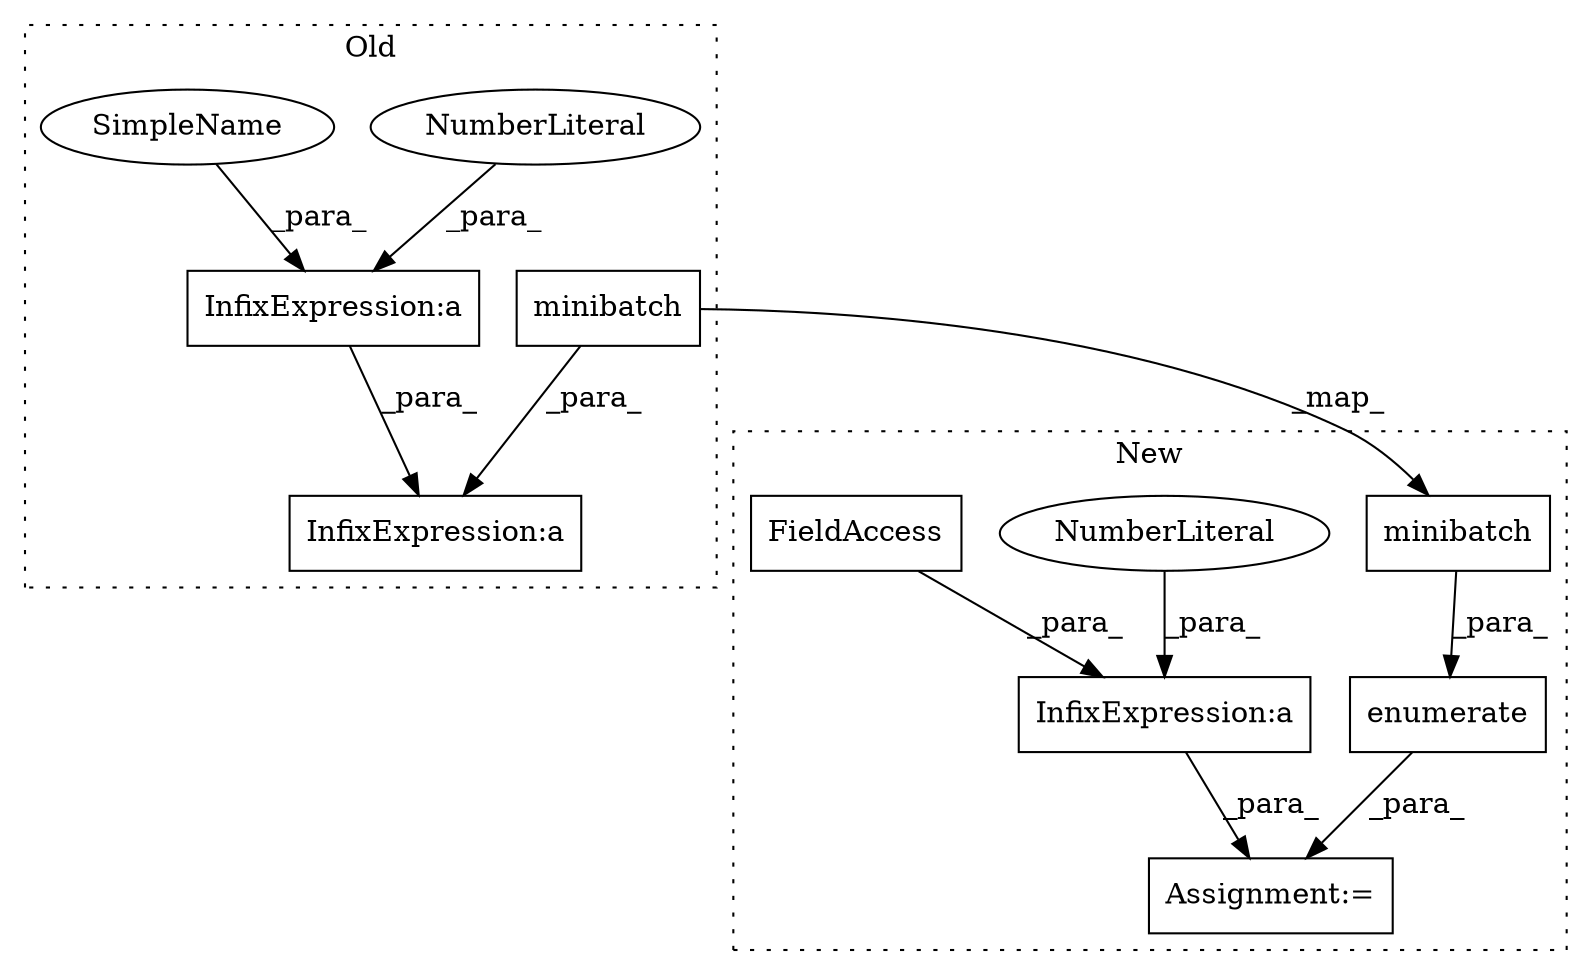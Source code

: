 digraph G {
subgraph cluster0 {
1 [label="minibatch" a="32" s="2927,2985" l="10,1" shape="box"];
3 [label="InfixExpression:a" a="27" s="3779" l="3" shape="box"];
4 [label="InfixExpression:a" a="27" s="3792" l="3" shape="box"];
5 [label="NumberLiteral" a="34" s="3795" l="1" shape="ellipse"];
11 [label="SimpleName" a="42" s="3783" l="9" shape="ellipse"];
label = "Old";
style="dotted";
}
subgraph cluster1 {
2 [label="minibatch" a="32" s="2969,3027" l="10,1" shape="box"];
6 [label="enumerate" a="32" s="2959,3028" l="10,1" shape="box"];
7 [label="Assignment:=" a="7" s="3756" l="2" shape="box"];
8 [label="InfixExpression:a" a="27" s="3772" l="3" shape="box"];
9 [label="NumberLiteral" a="34" s="3775" l="1" shape="ellipse"];
10 [label="FieldAccess" a="22" s="3759" l="13" shape="box"];
label = "New";
style="dotted";
}
1 -> 3 [label="_para_"];
1 -> 2 [label="_map_"];
2 -> 6 [label="_para_"];
4 -> 3 [label="_para_"];
5 -> 4 [label="_para_"];
6 -> 7 [label="_para_"];
8 -> 7 [label="_para_"];
9 -> 8 [label="_para_"];
10 -> 8 [label="_para_"];
11 -> 4 [label="_para_"];
}